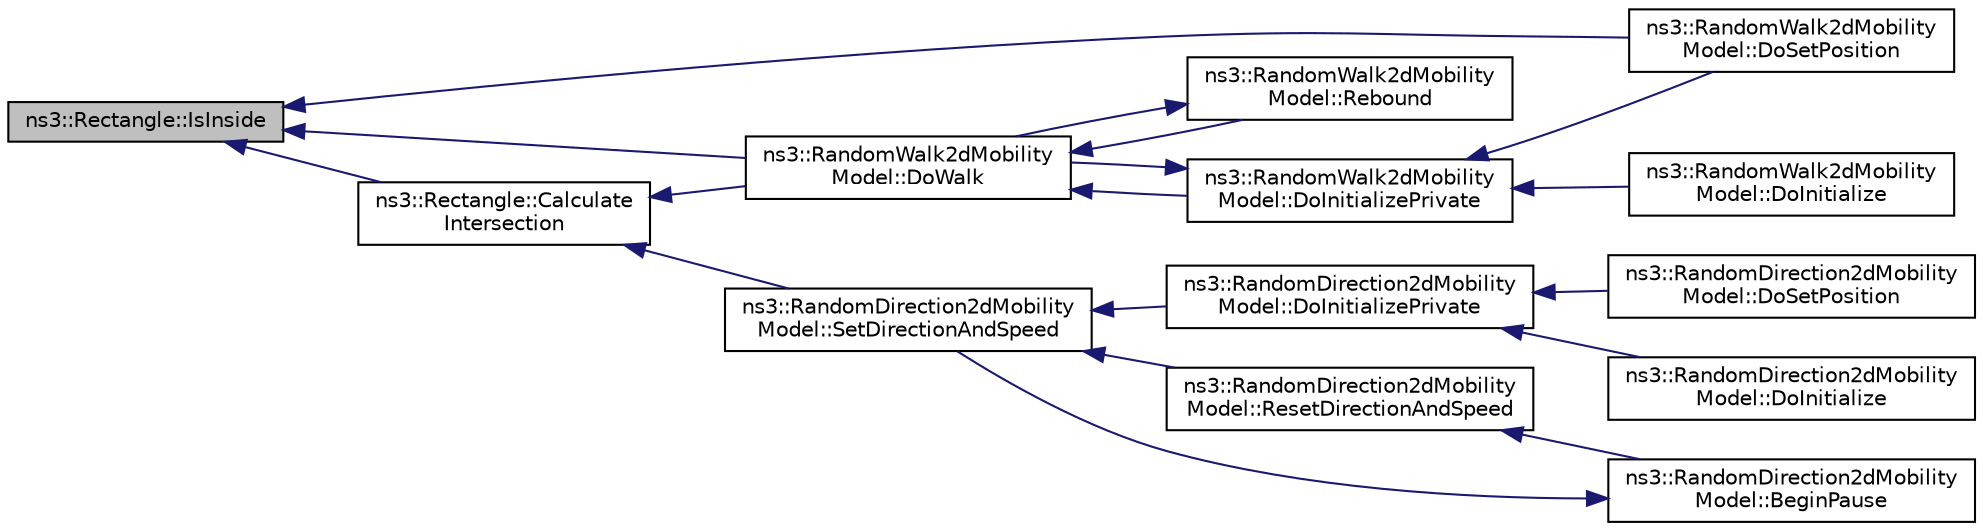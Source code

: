 digraph "ns3::Rectangle::IsInside"
{
  edge [fontname="Helvetica",fontsize="10",labelfontname="Helvetica",labelfontsize="10"];
  node [fontname="Helvetica",fontsize="10",shape=record];
  rankdir="LR";
  Node1 [label="ns3::Rectangle::IsInside",height=0.2,width=0.4,color="black", fillcolor="grey75", style="filled", fontcolor="black"];
  Node1 -> Node2 [dir="back",color="midnightblue",fontsize="10",style="solid"];
  Node2 [label="ns3::RandomWalk2dMobility\lModel::DoWalk",height=0.2,width=0.4,color="black", fillcolor="white", style="filled",URL="$d9/d99/classns3_1_1RandomWalk2dMobilityModel.html#a7264a6530d2c8d2ecef04eda098db5d4"];
  Node2 -> Node3 [dir="back",color="midnightblue",fontsize="10",style="solid"];
  Node3 [label="ns3::RandomWalk2dMobility\lModel::DoInitializePrivate",height=0.2,width=0.4,color="black", fillcolor="white", style="filled",URL="$d9/d99/classns3_1_1RandomWalk2dMobilityModel.html#a130059c3aaeeed619641392042bf36c1"];
  Node3 -> Node4 [dir="back",color="midnightblue",fontsize="10",style="solid"];
  Node4 [label="ns3::RandomWalk2dMobility\lModel::DoInitialize",height=0.2,width=0.4,color="black", fillcolor="white", style="filled",URL="$d9/d99/classns3_1_1RandomWalk2dMobilityModel.html#a3b8cbd84a8f2e5aced56a37f338369b7"];
  Node3 -> Node2 [dir="back",color="midnightblue",fontsize="10",style="solid"];
  Node3 -> Node5 [dir="back",color="midnightblue",fontsize="10",style="solid"];
  Node5 [label="ns3::RandomWalk2dMobility\lModel::DoSetPosition",height=0.2,width=0.4,color="black", fillcolor="white", style="filled",URL="$d9/d99/classns3_1_1RandomWalk2dMobilityModel.html#a208225b18028947d3153166926fe6811"];
  Node2 -> Node6 [dir="back",color="midnightblue",fontsize="10",style="solid"];
  Node6 [label="ns3::RandomWalk2dMobility\lModel::Rebound",height=0.2,width=0.4,color="black", fillcolor="white", style="filled",URL="$d9/d99/classns3_1_1RandomWalk2dMobilityModel.html#a8cf0179f7646fec7c7f167e00ceb7691",tooltip="Performs the rebound of the node if it reaches a boundary. "];
  Node6 -> Node2 [dir="back",color="midnightblue",fontsize="10",style="solid"];
  Node1 -> Node5 [dir="back",color="midnightblue",fontsize="10",style="solid"];
  Node1 -> Node7 [dir="back",color="midnightblue",fontsize="10",style="solid"];
  Node7 [label="ns3::Rectangle::Calculate\lIntersection",height=0.2,width=0.4,color="black", fillcolor="white", style="filled",URL="$d4/d6d/classns3_1_1Rectangle.html#a90814c705130992d444d19b0197f1f7e"];
  Node7 -> Node8 [dir="back",color="midnightblue",fontsize="10",style="solid"];
  Node8 [label="ns3::RandomDirection2dMobility\lModel::SetDirectionAndSpeed",height=0.2,width=0.4,color="black", fillcolor="white", style="filled",URL="$dc/d1a/classns3_1_1RandomDirection2dMobilityModel.html#a29c1abbed69775374f52c5635cadd5d9"];
  Node8 -> Node9 [dir="back",color="midnightblue",fontsize="10",style="solid"];
  Node9 [label="ns3::RandomDirection2dMobility\lModel::DoInitializePrivate",height=0.2,width=0.4,color="black", fillcolor="white", style="filled",URL="$dc/d1a/classns3_1_1RandomDirection2dMobilityModel.html#a8240bba0ddc6f386bda3ebf96b383a6a"];
  Node9 -> Node10 [dir="back",color="midnightblue",fontsize="10",style="solid"];
  Node10 [label="ns3::RandomDirection2dMobility\lModel::DoInitialize",height=0.2,width=0.4,color="black", fillcolor="white", style="filled",URL="$dc/d1a/classns3_1_1RandomDirection2dMobilityModel.html#acda447352283b800003b657128927cc6"];
  Node9 -> Node11 [dir="back",color="midnightblue",fontsize="10",style="solid"];
  Node11 [label="ns3::RandomDirection2dMobility\lModel::DoSetPosition",height=0.2,width=0.4,color="black", fillcolor="white", style="filled",URL="$dc/d1a/classns3_1_1RandomDirection2dMobilityModel.html#ae35094b50443320f1ebab5beed22cc34"];
  Node8 -> Node12 [dir="back",color="midnightblue",fontsize="10",style="solid"];
  Node12 [label="ns3::RandomDirection2dMobility\lModel::ResetDirectionAndSpeed",height=0.2,width=0.4,color="black", fillcolor="white", style="filled",URL="$dc/d1a/classns3_1_1RandomDirection2dMobilityModel.html#acc1e4eab8e75a20854938b0616bb9c79"];
  Node12 -> Node13 [dir="back",color="midnightblue",fontsize="10",style="solid"];
  Node13 [label="ns3::RandomDirection2dMobility\lModel::BeginPause",height=0.2,width=0.4,color="black", fillcolor="white", style="filled",URL="$dc/d1a/classns3_1_1RandomDirection2dMobilityModel.html#a95bf0e9129301ca8cf51fcd1bf665a17"];
  Node13 -> Node8 [dir="back",color="midnightblue",fontsize="10",style="solid"];
  Node7 -> Node2 [dir="back",color="midnightblue",fontsize="10",style="solid"];
}
